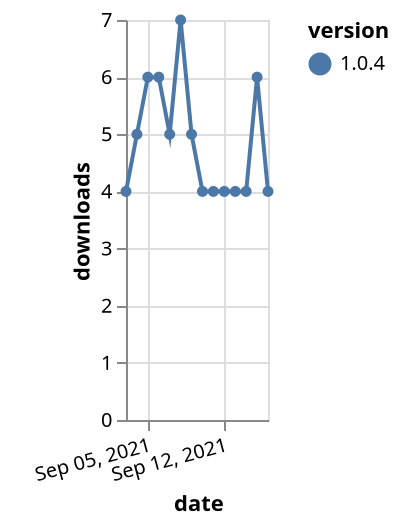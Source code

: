{"$schema": "https://vega.github.io/schema/vega-lite/v5.json", "description": "A simple bar chart with embedded data.", "data": {"values": [{"date": "2021-09-03", "total": 5025, "delta": 4, "version": "1.0.4"}, {"date": "2021-09-04", "total": 5030, "delta": 5, "version": "1.0.4"}, {"date": "2021-09-05", "total": 5036, "delta": 6, "version": "1.0.4"}, {"date": "2021-09-06", "total": 5042, "delta": 6, "version": "1.0.4"}, {"date": "2021-09-07", "total": 5047, "delta": 5, "version": "1.0.4"}, {"date": "2021-09-08", "total": 5054, "delta": 7, "version": "1.0.4"}, {"date": "2021-09-09", "total": 5059, "delta": 5, "version": "1.0.4"}, {"date": "2021-09-10", "total": 5063, "delta": 4, "version": "1.0.4"}, {"date": "2021-09-11", "total": 5067, "delta": 4, "version": "1.0.4"}, {"date": "2021-09-12", "total": 5071, "delta": 4, "version": "1.0.4"}, {"date": "2021-09-13", "total": 5075, "delta": 4, "version": "1.0.4"}, {"date": "2021-09-14", "total": 5079, "delta": 4, "version": "1.0.4"}, {"date": "2021-09-15", "total": 5085, "delta": 6, "version": "1.0.4"}, {"date": "2021-09-16", "total": 5089, "delta": 4, "version": "1.0.4"}]}, "width": "container", "mark": {"type": "line", "point": {"filled": true}}, "encoding": {"x": {"field": "date", "type": "temporal", "timeUnit": "yearmonthdate", "title": "date", "axis": {"labelAngle": -15}}, "y": {"field": "delta", "type": "quantitative", "title": "downloads"}, "color": {"field": "version", "type": "nominal"}, "tooltip": {"field": "delta"}}}